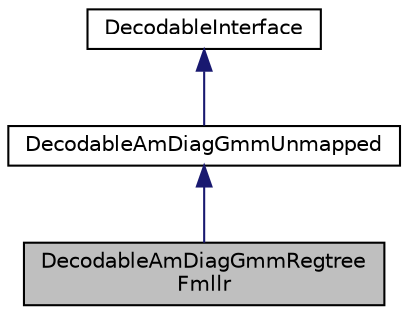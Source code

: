 digraph "DecodableAmDiagGmmRegtreeFmllr"
{
  edge [fontname="Helvetica",fontsize="10",labelfontname="Helvetica",labelfontsize="10"];
  node [fontname="Helvetica",fontsize="10",shape=record];
  Node0 [label="DecodableAmDiagGmmRegtree\lFmllr",height=0.2,width=0.4,color="black", fillcolor="grey75", style="filled", fontcolor="black"];
  Node1 -> Node0 [dir="back",color="midnightblue",fontsize="10",style="solid",fontname="Helvetica"];
  Node1 [label="DecodableAmDiagGmmUnmapped",height=0.2,width=0.4,color="black", fillcolor="white", style="filled",URL="$classkaldi_1_1DecodableAmDiagGmmUnmapped.html",tooltip="DecodableAmDiagGmmUnmapped is a decodable object that takes indices that correspond to pdf-id&#39;s plus ..."];
  Node2 -> Node1 [dir="back",color="midnightblue",fontsize="10",style="solid",fontname="Helvetica"];
  Node2 [label="DecodableInterface",height=0.2,width=0.4,color="black", fillcolor="white", style="filled",URL="$classkaldi_1_1DecodableInterface.html",tooltip="DecodableInterface provides a link between the (acoustic-modeling and feature-processing) code and th..."];
}
